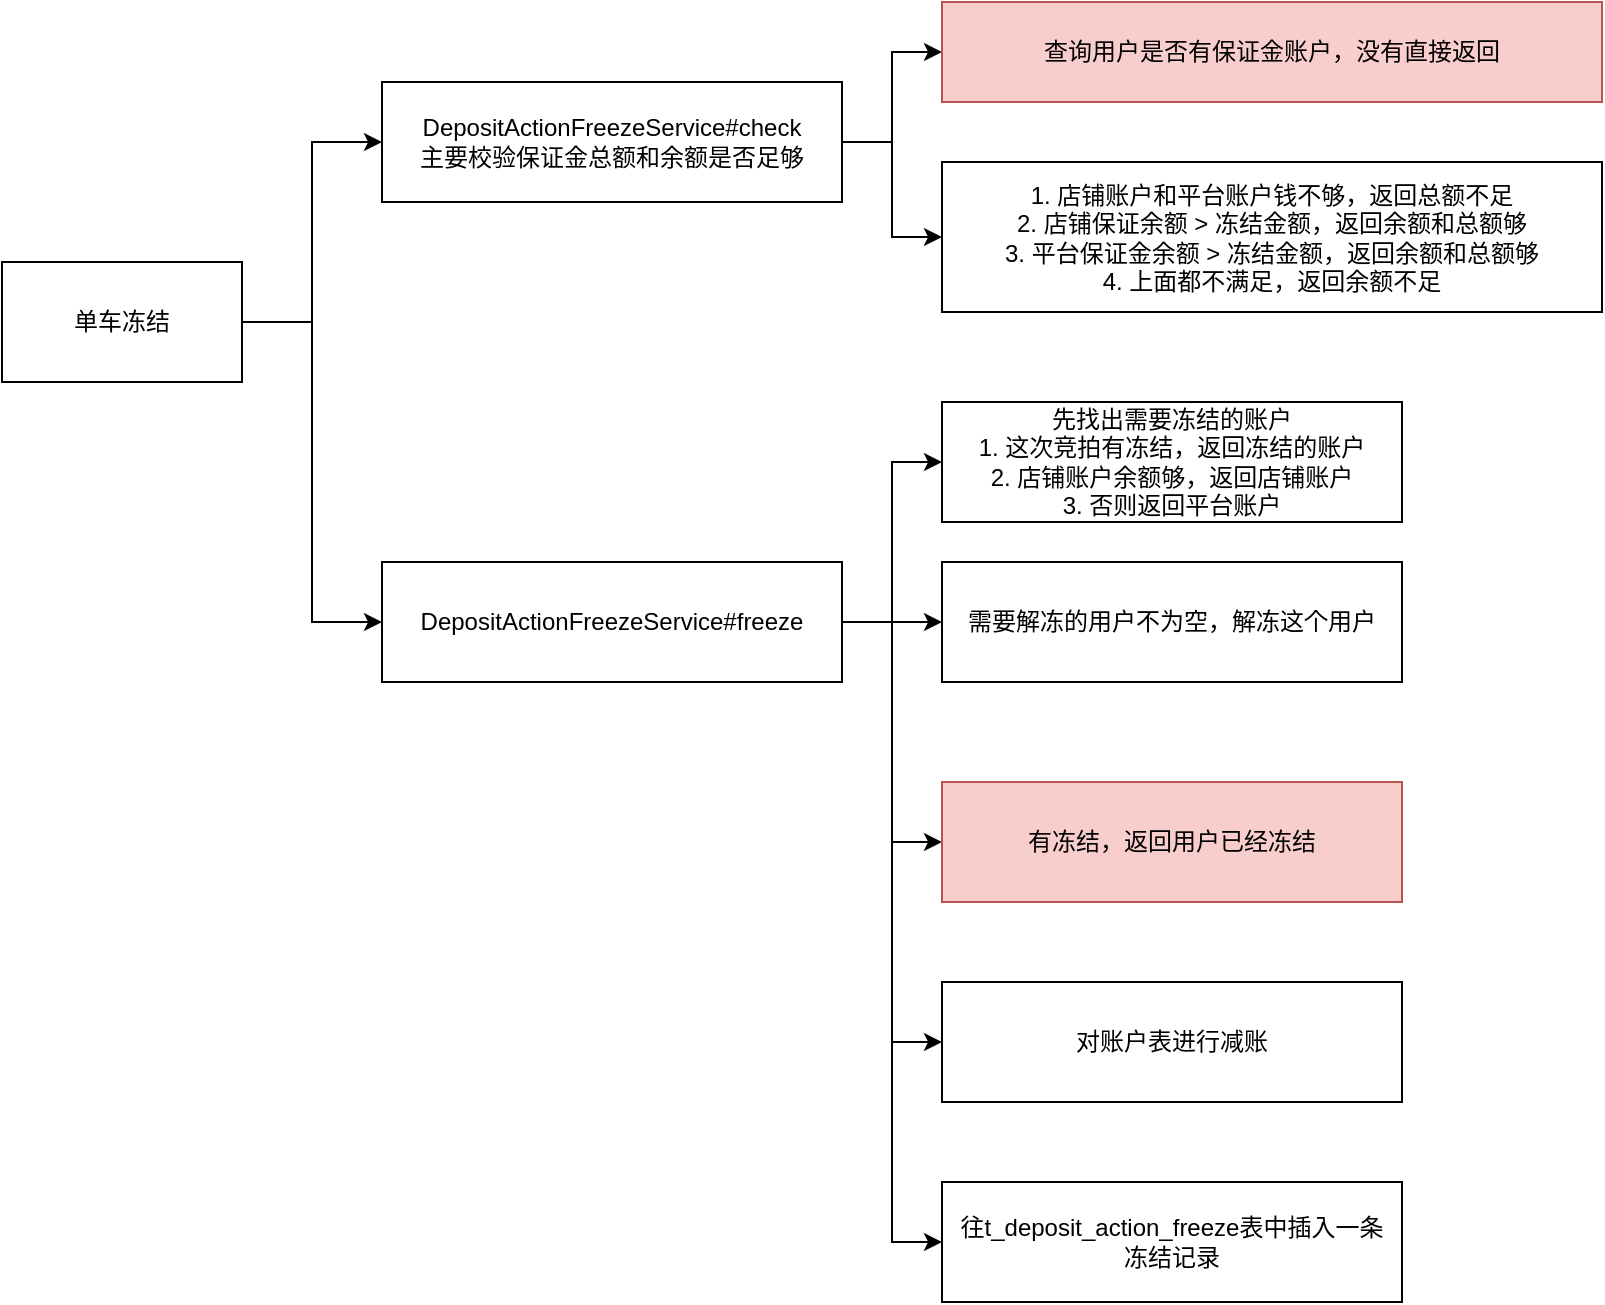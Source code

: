 <mxfile version="15.5.6" type="github">
  <diagram id="LsqjZ6Bxk7MNGxIdb_1i" name="Page-1">
    <mxGraphModel dx="946" dy="536" grid="1" gridSize="10" guides="1" tooltips="1" connect="1" arrows="1" fold="1" page="1" pageScale="1" pageWidth="827" pageHeight="1169" math="0" shadow="0">
      <root>
        <mxCell id="0" />
        <mxCell id="1" parent="0" />
        <mxCell id="u_MwGVVLuFFgwvRyVM5R-8" style="edgeStyle=orthogonalEdgeStyle;rounded=0;orthogonalLoop=1;jettySize=auto;html=1;exitX=1;exitY=0.5;exitDx=0;exitDy=0;entryX=0;entryY=0.5;entryDx=0;entryDy=0;" edge="1" parent="1" source="u_MwGVVLuFFgwvRyVM5R-1" target="u_MwGVVLuFFgwvRyVM5R-3">
          <mxGeometry relative="1" as="geometry" />
        </mxCell>
        <mxCell id="u_MwGVVLuFFgwvRyVM5R-11" style="edgeStyle=orthogonalEdgeStyle;rounded=0;orthogonalLoop=1;jettySize=auto;html=1;exitX=1;exitY=0.5;exitDx=0;exitDy=0;entryX=0;entryY=0.5;entryDx=0;entryDy=0;" edge="1" parent="1" source="u_MwGVVLuFFgwvRyVM5R-1" target="u_MwGVVLuFFgwvRyVM5R-2">
          <mxGeometry relative="1" as="geometry" />
        </mxCell>
        <mxCell id="u_MwGVVLuFFgwvRyVM5R-1" value="单车冻结" style="rounded=0;whiteSpace=wrap;html=1;" vertex="1" parent="1">
          <mxGeometry x="80" y="210" width="120" height="60" as="geometry" />
        </mxCell>
        <mxCell id="u_MwGVVLuFFgwvRyVM5R-17" style="edgeStyle=orthogonalEdgeStyle;rounded=0;orthogonalLoop=1;jettySize=auto;html=1;exitX=1;exitY=0.5;exitDx=0;exitDy=0;entryX=0;entryY=0.5;entryDx=0;entryDy=0;" edge="1" parent="1" source="u_MwGVVLuFFgwvRyVM5R-2" target="u_MwGVVLuFFgwvRyVM5R-7">
          <mxGeometry relative="1" as="geometry" />
        </mxCell>
        <mxCell id="u_MwGVVLuFFgwvRyVM5R-18" style="edgeStyle=orthogonalEdgeStyle;rounded=0;orthogonalLoop=1;jettySize=auto;html=1;exitX=1;exitY=0.5;exitDx=0;exitDy=0;entryX=0;entryY=0.5;entryDx=0;entryDy=0;" edge="1" parent="1" source="u_MwGVVLuFFgwvRyVM5R-2" target="u_MwGVVLuFFgwvRyVM5R-12">
          <mxGeometry relative="1" as="geometry" />
        </mxCell>
        <mxCell id="u_MwGVVLuFFgwvRyVM5R-19" style="edgeStyle=orthogonalEdgeStyle;rounded=0;orthogonalLoop=1;jettySize=auto;html=1;exitX=1;exitY=0.5;exitDx=0;exitDy=0;entryX=0;entryY=0.5;entryDx=0;entryDy=0;" edge="1" parent="1" source="u_MwGVVLuFFgwvRyVM5R-2" target="u_MwGVVLuFFgwvRyVM5R-13">
          <mxGeometry relative="1" as="geometry" />
        </mxCell>
        <mxCell id="u_MwGVVLuFFgwvRyVM5R-20" style="edgeStyle=orthogonalEdgeStyle;rounded=0;orthogonalLoop=1;jettySize=auto;html=1;exitX=1;exitY=0.5;exitDx=0;exitDy=0;entryX=0;entryY=0.5;entryDx=0;entryDy=0;" edge="1" parent="1" source="u_MwGVVLuFFgwvRyVM5R-2" target="u_MwGVVLuFFgwvRyVM5R-14">
          <mxGeometry relative="1" as="geometry" />
        </mxCell>
        <mxCell id="u_MwGVVLuFFgwvRyVM5R-21" style="edgeStyle=orthogonalEdgeStyle;rounded=0;orthogonalLoop=1;jettySize=auto;html=1;exitX=1;exitY=0.5;exitDx=0;exitDy=0;entryX=0;entryY=0.5;entryDx=0;entryDy=0;" edge="1" parent="1" source="u_MwGVVLuFFgwvRyVM5R-2" target="u_MwGVVLuFFgwvRyVM5R-15">
          <mxGeometry relative="1" as="geometry" />
        </mxCell>
        <mxCell id="u_MwGVVLuFFgwvRyVM5R-2" value="DepositActionFreezeService#freeze" style="rounded=0;whiteSpace=wrap;html=1;" vertex="1" parent="1">
          <mxGeometry x="270" y="360" width="230" height="60" as="geometry" />
        </mxCell>
        <mxCell id="u_MwGVVLuFFgwvRyVM5R-9" style="edgeStyle=orthogonalEdgeStyle;rounded=0;orthogonalLoop=1;jettySize=auto;html=1;exitX=1;exitY=0.5;exitDx=0;exitDy=0;entryX=0;entryY=0.5;entryDx=0;entryDy=0;" edge="1" parent="1" source="u_MwGVVLuFFgwvRyVM5R-3" target="u_MwGVVLuFFgwvRyVM5R-5">
          <mxGeometry relative="1" as="geometry" />
        </mxCell>
        <mxCell id="u_MwGVVLuFFgwvRyVM5R-10" style="edgeStyle=orthogonalEdgeStyle;rounded=0;orthogonalLoop=1;jettySize=auto;html=1;exitX=1;exitY=0.5;exitDx=0;exitDy=0;entryX=0;entryY=0.5;entryDx=0;entryDy=0;" edge="1" parent="1" source="u_MwGVVLuFFgwvRyVM5R-3" target="u_MwGVVLuFFgwvRyVM5R-6">
          <mxGeometry relative="1" as="geometry" />
        </mxCell>
        <mxCell id="u_MwGVVLuFFgwvRyVM5R-3" value="DepositActionFreezeService#check&lt;br&gt;主要校验保证金总额和余额是否足够" style="rounded=0;whiteSpace=wrap;html=1;" vertex="1" parent="1">
          <mxGeometry x="270" y="120" width="230" height="60" as="geometry" />
        </mxCell>
        <mxCell id="u_MwGVVLuFFgwvRyVM5R-5" value="查询用户是否有保证金账户，没有直接返回" style="rounded=0;whiteSpace=wrap;html=1;fillColor=#f8cecc;strokeColor=#b85450;" vertex="1" parent="1">
          <mxGeometry x="550" y="80" width="330" height="50" as="geometry" />
        </mxCell>
        <mxCell id="u_MwGVVLuFFgwvRyVM5R-6" value="1. 店铺账户和平台账户钱不够，返回总额不足&lt;br&gt;2. 店铺保证余额 &amp;gt; 冻结金额，返回余额和总额够&lt;br&gt;3. 平台保证金余额 &amp;gt; 冻结金额，返回余额和总额够&lt;br&gt;4. 上面都不满足，返回余额不足" style="rounded=0;whiteSpace=wrap;html=1;" vertex="1" parent="1">
          <mxGeometry x="550" y="160" width="330" height="75" as="geometry" />
        </mxCell>
        <mxCell id="u_MwGVVLuFFgwvRyVM5R-7" value="先找出需要冻结的账户&lt;br&gt;1. 这次竞拍有冻结，返回冻结的账户&lt;br&gt;2. 店铺账户余额够，返回店铺账户&lt;br&gt;3. 否则返回平台账户" style="rounded=0;whiteSpace=wrap;html=1;" vertex="1" parent="1">
          <mxGeometry x="550" y="280" width="230" height="60" as="geometry" />
        </mxCell>
        <mxCell id="u_MwGVVLuFFgwvRyVM5R-12" value="需要解冻的用户不为空，解冻这个用户" style="rounded=0;whiteSpace=wrap;html=1;" vertex="1" parent="1">
          <mxGeometry x="550" y="360" width="230" height="60" as="geometry" />
        </mxCell>
        <mxCell id="u_MwGVVLuFFgwvRyVM5R-13" value="有冻结，返回用户已经冻结" style="rounded=0;whiteSpace=wrap;html=1;fillColor=#f8cecc;strokeColor=#b85450;" vertex="1" parent="1">
          <mxGeometry x="550" y="470" width="230" height="60" as="geometry" />
        </mxCell>
        <mxCell id="u_MwGVVLuFFgwvRyVM5R-14" value="对账户表进行减账" style="rounded=0;whiteSpace=wrap;html=1;" vertex="1" parent="1">
          <mxGeometry x="550" y="570" width="230" height="60" as="geometry" />
        </mxCell>
        <mxCell id="u_MwGVVLuFFgwvRyVM5R-15" value="往t_deposit_action_freeze表中插入一条&lt;br&gt;冻结记录" style="rounded=0;whiteSpace=wrap;html=1;" vertex="1" parent="1">
          <mxGeometry x="550" y="670" width="230" height="60" as="geometry" />
        </mxCell>
      </root>
    </mxGraphModel>
  </diagram>
</mxfile>
